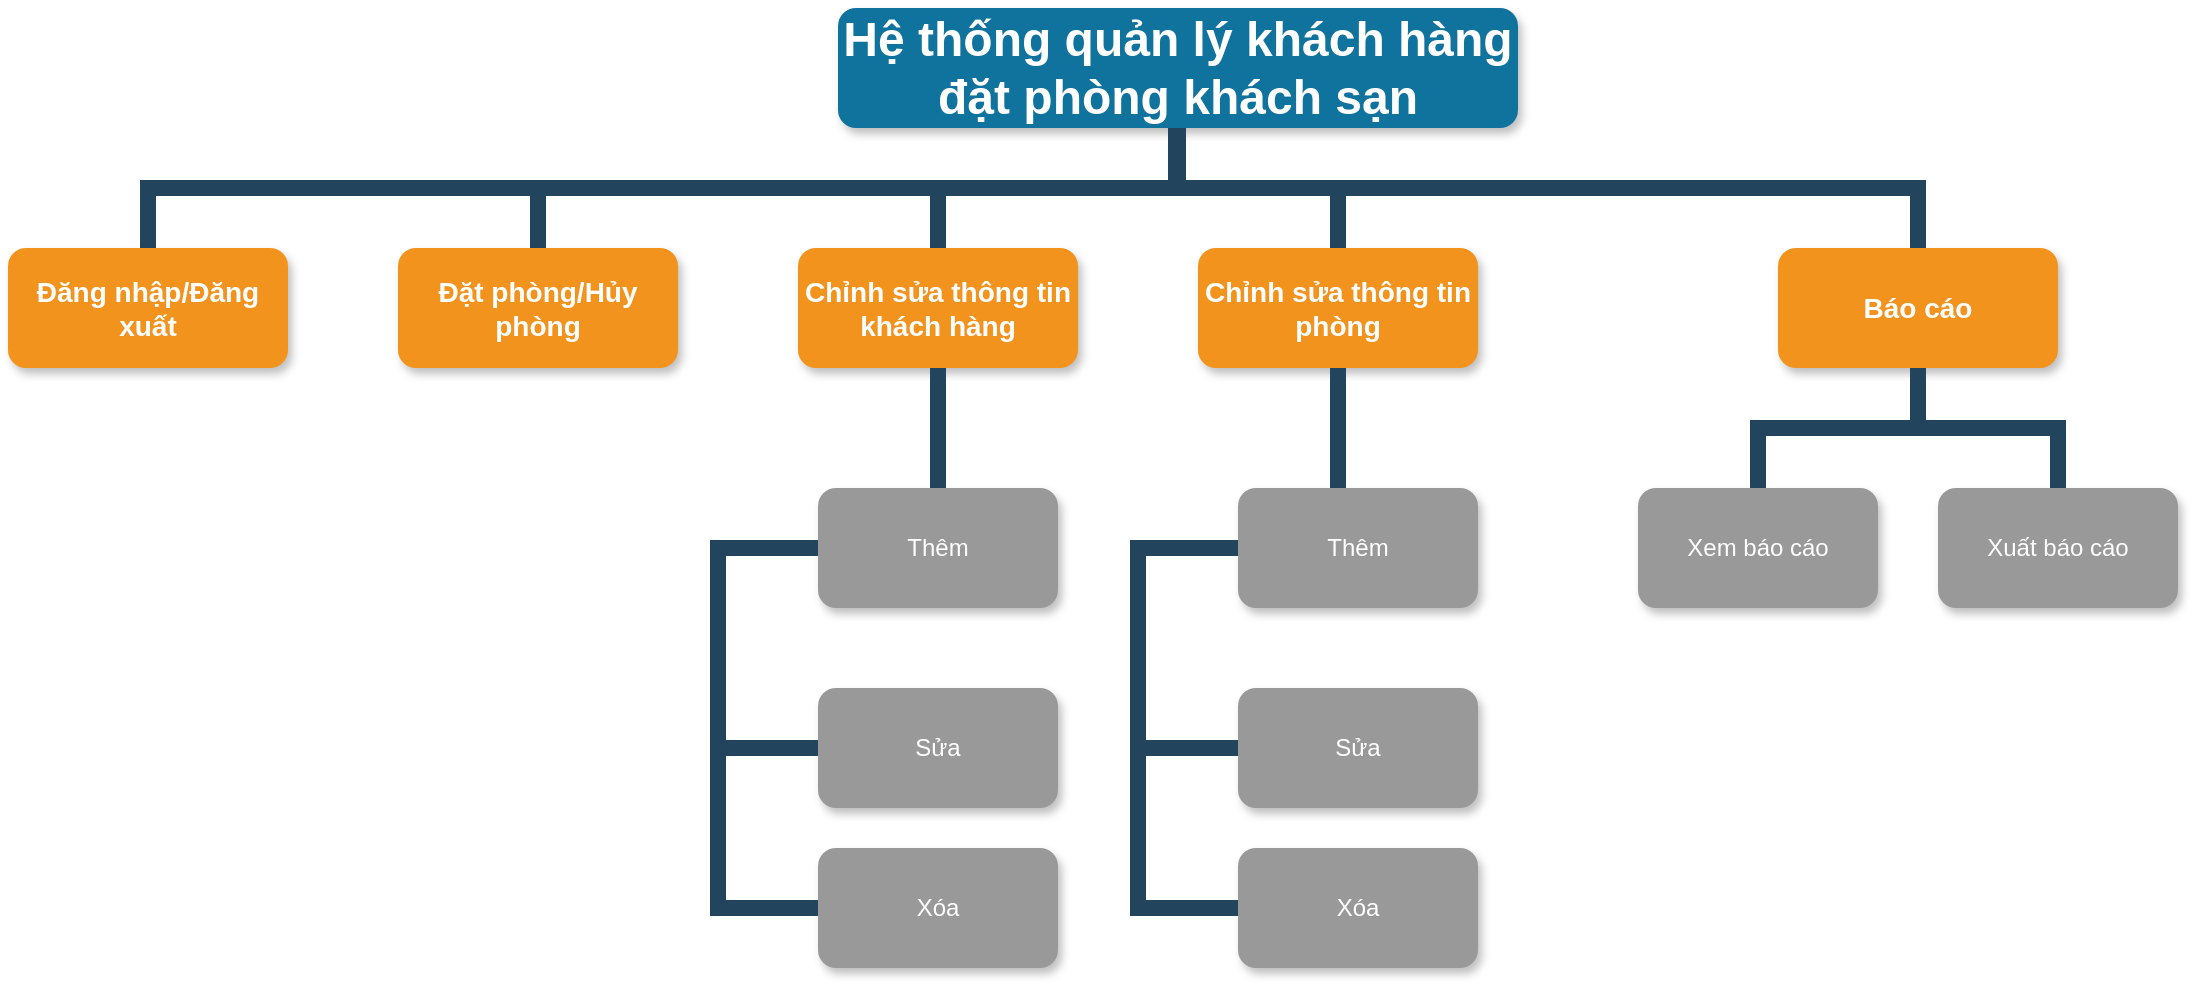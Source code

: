 <mxfile version="24.8.3">
  <diagram name="Page-1" id="64c3da0e-402f-94eb-ee01-a36477274f13">
    <mxGraphModel dx="1444" dy="835" grid="1" gridSize="10" guides="1" tooltips="1" connect="1" arrows="1" fold="1" page="1" pageScale="1" pageWidth="1169" pageHeight="826" background="none" math="0" shadow="0">
      <root>
        <mxCell id="0" />
        <mxCell id="1" parent="0" />
        <mxCell id="2" value="Hệ thống quản lý khách hàng đặt phòng khách sạn" style="whiteSpace=wrap;rounded=1;shadow=1;fillColor=#10739E;strokeColor=none;fontColor=#FFFFFF;fontStyle=1;fontSize=24" parent="1" vertex="1">
          <mxGeometry x="445" y="20" width="340" height="60" as="geometry" />
        </mxCell>
        <mxCell id="3" value="Đăng nhập/Đăng xuất" style="whiteSpace=wrap;rounded=1;fillColor=#F2931E;strokeColor=none;shadow=1;fontColor=#FFFFFF;fontStyle=1;fontSize=14" parent="1" vertex="1">
          <mxGeometry x="30" y="140.0" width="140" height="60" as="geometry" />
        </mxCell>
        <mxCell id="4" value="Đặt phòng/Hủy phòng" style="whiteSpace=wrap;rounded=1;fillColor=#F2931E;strokeColor=none;shadow=1;fontColor=#FFFFFF;fontStyle=1;fontSize=14" parent="1" vertex="1">
          <mxGeometry x="225" y="140.0" width="140" height="60" as="geometry" />
        </mxCell>
        <mxCell id="6" value="Chỉnh sửa thông tin khách hàng" style="whiteSpace=wrap;rounded=1;fillColor=#F2931E;strokeColor=none;shadow=1;fontColor=#FFFFFF;fontStyle=1;fontSize=14" parent="1" vertex="1">
          <mxGeometry x="425" y="140.0" width="140" height="60" as="geometry" />
        </mxCell>
        <mxCell id="7" value="Chỉnh sửa thông tin phòng" style="whiteSpace=wrap;rounded=1;fillColor=#F2931E;strokeColor=none;shadow=1;fontColor=#FFFFFF;fontStyle=1;fontSize=14" parent="1" vertex="1">
          <mxGeometry x="625" y="140.0" width="140" height="60" as="geometry" />
        </mxCell>
        <mxCell id="8" value="Báo cáo" style="whiteSpace=wrap;rounded=1;fillColor=#F2931E;strokeColor=none;shadow=1;fontColor=#FFFFFF;fontStyle=1;fontSize=14" parent="1" vertex="1">
          <mxGeometry x="915" y="140.0" width="140" height="60" as="geometry" />
        </mxCell>
        <mxCell id="133" value="Thêm" style="whiteSpace=wrap;rounded=1;fillColor=#999999;strokeColor=none;shadow=1;fontColor=#FFFFFF;" parent="1" vertex="1">
          <mxGeometry x="435.0" y="260.0" width="120" height="60" as="geometry" />
        </mxCell>
        <mxCell id="135" value="Sửa" style="whiteSpace=wrap;rounded=1;fillColor=#999999;strokeColor=none;shadow=1;fontColor=#FFFFFF;fontStyle=0" parent="1" vertex="1">
          <mxGeometry x="435.0" y="360.0" width="120" height="60" as="geometry" />
        </mxCell>
        <mxCell id="136" value="Xóa" style="whiteSpace=wrap;rounded=1;fillColor=#999999;strokeColor=none;shadow=1;fontColor=#FFFFFF;fontStyle=0" parent="1" vertex="1">
          <mxGeometry x="435.0" y="440.0" width="120" height="60" as="geometry" />
        </mxCell>
        <mxCell id="145" value="" style="edgeStyle=elbowEdgeStyle;elbow=horizontal;rounded=0;fontColor=#000000;endArrow=none;endFill=0;strokeWidth=8;strokeColor=#23445D;" parent="1" source="133" target="135" edge="1">
          <mxGeometry width="100" height="100" relative="1" as="geometry">
            <mxPoint x="335" y="290.0" as="sourcePoint" />
            <mxPoint x="345.0" y="390" as="targetPoint" />
            <Array as="points">
              <mxPoint x="385" y="350" />
            </Array>
          </mxGeometry>
        </mxCell>
        <mxCell id="146" value="" style="edgeStyle=elbowEdgeStyle;elbow=horizontal;rounded=0;fontColor=#000000;endArrow=none;endFill=0;strokeWidth=8;strokeColor=#23445D;" parent="1" source="133" target="136" edge="1">
          <mxGeometry width="100" height="100" relative="1" as="geometry">
            <mxPoint x="345" y="290" as="sourcePoint" />
            <mxPoint x="345.0" y="470" as="targetPoint" />
            <Array as="points">
              <mxPoint x="385" y="390" />
            </Array>
          </mxGeometry>
        </mxCell>
        <mxCell id="177" value="Xem báo cáo" style="whiteSpace=wrap;rounded=1;fillColor=#999999;strokeColor=none;shadow=1;fontColor=#FFFFFF;" parent="1" vertex="1">
          <mxGeometry x="845.0" y="260.0" width="120" height="60" as="geometry" />
        </mxCell>
        <mxCell id="178" value="Xuất báo cáo" style="whiteSpace=wrap;rounded=1;fillColor=#999999;strokeColor=none;shadow=1;fontColor=#FFFFFF;" parent="1" vertex="1">
          <mxGeometry x="995.0" y="260.0" width="120" height="60" as="geometry" />
        </mxCell>
        <mxCell id="221" value="" style="edgeStyle=elbowEdgeStyle;elbow=vertical;rounded=0;fontColor=#000000;endArrow=none;endFill=0;strokeWidth=8;strokeColor=#23445D;" parent="1" source="6" target="133" edge="1">
          <mxGeometry width="100" height="100" relative="1" as="geometry">
            <mxPoint x="225" y="240" as="sourcePoint" />
            <mxPoint x="325" y="140" as="targetPoint" />
          </mxGeometry>
        </mxCell>
        <mxCell id="225" value="" style="edgeStyle=elbowEdgeStyle;elbow=vertical;rounded=0;fontColor=#000000;endArrow=none;endFill=0;strokeWidth=8;strokeColor=#23445D;" parent="1" source="8" target="177" edge="1">
          <mxGeometry width="100" height="100" relative="1" as="geometry">
            <mxPoint x="995" y="260" as="sourcePoint" />
            <mxPoint x="1095" y="160" as="targetPoint" />
          </mxGeometry>
        </mxCell>
        <mxCell id="226" value="" style="edgeStyle=elbowEdgeStyle;elbow=vertical;rounded=0;fontColor=#000000;endArrow=none;endFill=0;strokeWidth=8;strokeColor=#23445D;" parent="1" source="8" target="178" edge="1">
          <mxGeometry width="100" height="100" relative="1" as="geometry">
            <mxPoint x="1225" y="260" as="sourcePoint" />
            <mxPoint x="1325" y="160" as="targetPoint" />
          </mxGeometry>
        </mxCell>
        <mxCell id="229" value="" style="edgeStyle=elbowEdgeStyle;elbow=vertical;rounded=0;fontColor=#000000;endArrow=none;endFill=0;strokeWidth=8;strokeColor=#23445D;entryX=0.5;entryY=0;entryDx=0;entryDy=0;" parent="1" target="3" edge="1">
          <mxGeometry width="100" height="100" relative="1" as="geometry">
            <mxPoint x="614" y="80" as="sourcePoint" />
            <mxPoint x="-126" y="130.0" as="targetPoint" />
            <Array as="points">
              <mxPoint x="245" y="110" />
            </Array>
          </mxGeometry>
        </mxCell>
        <mxCell id="230" value="" style="edgeStyle=elbowEdgeStyle;elbow=vertical;rounded=0;fontColor=#000000;endArrow=none;endFill=0;strokeWidth=8;strokeColor=#23445D;" parent="1" source="2" target="4" edge="1">
          <mxGeometry width="100" height="100" relative="1" as="geometry">
            <mxPoint x="745" y="80" as="sourcePoint" />
            <mxPoint x="175" y="140.0" as="targetPoint" />
          </mxGeometry>
        </mxCell>
        <mxCell id="231" value="" style="edgeStyle=elbowEdgeStyle;elbow=vertical;rounded=0;fontColor=#000000;endArrow=none;endFill=0;strokeWidth=8;strokeColor=#23445D;" parent="1" source="2" target="6" edge="1">
          <mxGeometry width="100" height="100" relative="1" as="geometry">
            <mxPoint x="5" y="130" as="sourcePoint" />
            <mxPoint x="105" y="30" as="targetPoint" />
          </mxGeometry>
        </mxCell>
        <mxCell id="232" value="" style="edgeStyle=elbowEdgeStyle;elbow=vertical;rounded=0;fontColor=#000000;endArrow=none;endFill=0;strokeWidth=8;strokeColor=#23445D;" parent="1" source="2" target="7" edge="1">
          <mxGeometry width="100" height="100" relative="1" as="geometry">
            <mxPoint x="15" y="140" as="sourcePoint" />
            <mxPoint x="115" y="40" as="targetPoint" />
          </mxGeometry>
        </mxCell>
        <mxCell id="233" value="" style="edgeStyle=elbowEdgeStyle;elbow=vertical;rounded=0;fontColor=#000000;endArrow=none;endFill=0;strokeWidth=8;strokeColor=#23445D;" parent="1" source="2" target="8" edge="1">
          <mxGeometry width="100" height="100" relative="1" as="geometry">
            <mxPoint x="25" y="150" as="sourcePoint" />
            <mxPoint x="125" y="50" as="targetPoint" />
          </mxGeometry>
        </mxCell>
        <mxCell id="qo5SBhA8ocFOM9j8vaFm-237" value="Thêm" style="whiteSpace=wrap;rounded=1;fillColor=#999999;strokeColor=none;shadow=1;fontColor=#FFFFFF;" parent="1" vertex="1">
          <mxGeometry x="645.0" y="260.0" width="120" height="60" as="geometry" />
        </mxCell>
        <mxCell id="qo5SBhA8ocFOM9j8vaFm-238" value="Sửa" style="whiteSpace=wrap;rounded=1;fillColor=#999999;strokeColor=none;shadow=1;fontColor=#FFFFFF;fontStyle=0" parent="1" vertex="1">
          <mxGeometry x="645.0" y="360.0" width="120" height="60" as="geometry" />
        </mxCell>
        <mxCell id="qo5SBhA8ocFOM9j8vaFm-239" value="Xóa" style="whiteSpace=wrap;rounded=1;fillColor=#999999;strokeColor=none;shadow=1;fontColor=#FFFFFF;fontStyle=0" parent="1" vertex="1">
          <mxGeometry x="645" y="440.0" width="120" height="60" as="geometry" />
        </mxCell>
        <mxCell id="qo5SBhA8ocFOM9j8vaFm-240" value="" style="edgeStyle=elbowEdgeStyle;elbow=horizontal;rounded=0;fontColor=#000000;endArrow=none;endFill=0;strokeWidth=8;strokeColor=#23445D;" parent="1" source="qo5SBhA8ocFOM9j8vaFm-237" target="qo5SBhA8ocFOM9j8vaFm-238" edge="1">
          <mxGeometry width="100" height="100" relative="1" as="geometry">
            <mxPoint x="545" y="290.0" as="sourcePoint" />
            <mxPoint x="555.0" y="390" as="targetPoint" />
            <Array as="points">
              <mxPoint x="595" y="350" />
            </Array>
          </mxGeometry>
        </mxCell>
        <mxCell id="qo5SBhA8ocFOM9j8vaFm-241" value="" style="edgeStyle=elbowEdgeStyle;elbow=horizontal;rounded=0;fontColor=#000000;endArrow=none;endFill=0;strokeWidth=8;strokeColor=#23445D;" parent="1" source="qo5SBhA8ocFOM9j8vaFm-237" target="qo5SBhA8ocFOM9j8vaFm-239" edge="1">
          <mxGeometry width="100" height="100" relative="1" as="geometry">
            <mxPoint x="555" y="290" as="sourcePoint" />
            <mxPoint x="555.0" y="470" as="targetPoint" />
            <Array as="points">
              <mxPoint x="595" y="390" />
            </Array>
          </mxGeometry>
        </mxCell>
        <mxCell id="qo5SBhA8ocFOM9j8vaFm-244" value="" style="edgeStyle=elbowEdgeStyle;elbow=vertical;rounded=0;fontColor=#000000;endArrow=none;endFill=0;strokeWidth=8;strokeColor=#23445D;" parent="1" source="7" target="qo5SBhA8ocFOM9j8vaFm-237" edge="1">
          <mxGeometry width="100" height="100" relative="1" as="geometry">
            <mxPoint x="704.55" y="200" as="sourcePoint" />
            <mxPoint x="704.55" y="260" as="targetPoint" />
            <Array as="points">
              <mxPoint x="695" y="240" />
            </Array>
          </mxGeometry>
        </mxCell>
      </root>
    </mxGraphModel>
  </diagram>
</mxfile>
